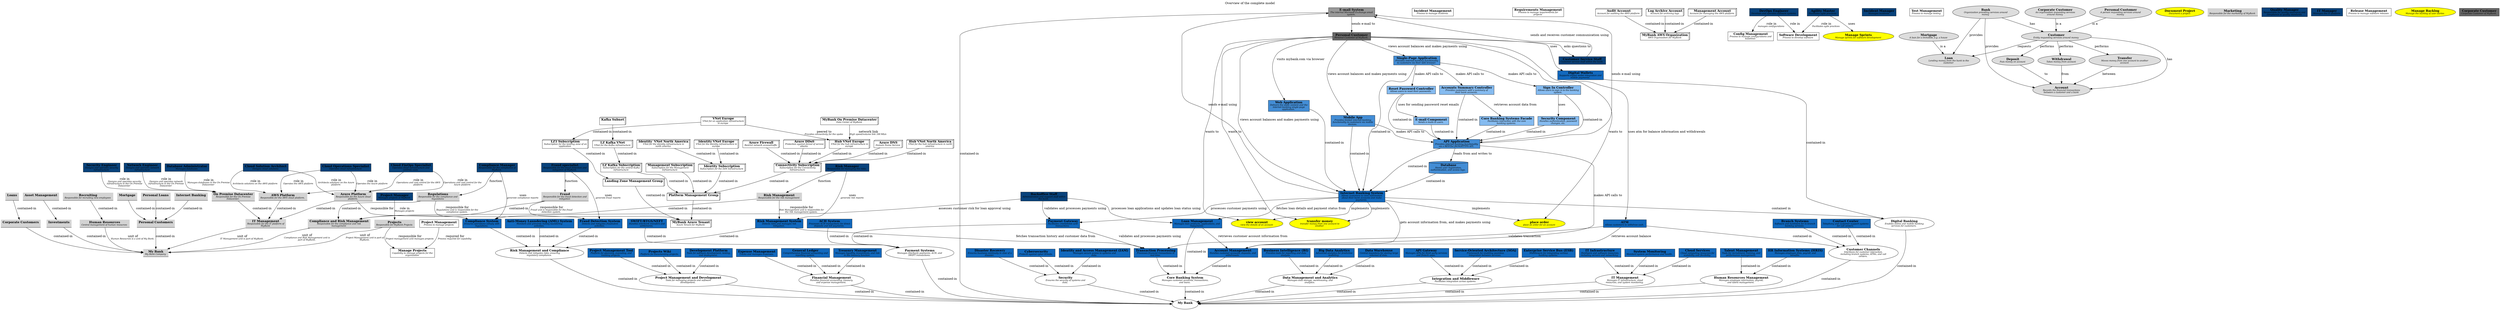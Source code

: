 digraph "Overview of the complete model" {
  labelloc= "t"
  label="Overview of the complete model"

  layout=dot
mybank_organization__personal_customers [shape=underline style=filled fillcolor=lightgrey label=<<B>Personal Customers</B><BR/><FONT POINT-SIZE="10"><I> </I></FONT>>]
mybank_project_management__gitlab [shape=box style=filled fillcolor="#1168bd" label=<<B>Development Platform</B><BR/><FONT POINT-SIZE="10"><I>Tools for software development, testing,<BR/>and deployment. </I></FONT>>]
mybank_it_management__aws_unit [shape=underline style=filled fillcolor=lightgrey label=<<B>AWS Platform</B><BR/><FONT POINT-SIZE="10"><I>Responsible for the AWS cloud platform. </I></FONT>>]
mybank__email_system [shape=box style=filled fillcolor="#999999" label=<<B>E-mail System</B><BR/><FONT POINT-SIZE="10"><I>The internal Microsoft Exchange email<BR/>system. </I></FONT>>]
mybank_compliance__risk_management_unit [shape=underline style=filled fillcolor=lightgrey label=<<B>Risk Management</B><BR/><FONT POINT-SIZE="10"><I>Responsible for the risk management </I></FONT>>]
mybank_digital_banking_internet_banking_system__sign_in_controller [shape=box style=filled fillcolor="#85bbf0" label=<<B>Sign In Controller</B><BR/><FONT POINT-SIZE="10"><I>Allows users to sign in to the banking<BR/>system. </I></FONT>>]
mybank_payment__context_boundary [  label=<<B>Payment Systems</B><BR/><FONT POINT-SIZE="10"><I>Manages interbank payments, ACH, and<BR/>SWIFT transactions. </I></FONT>>]
mybank_human_resources__talent_management_system [shape=box style=filled fillcolor="#1168bd" label=<<B>Talent Management</B><BR/><FONT POINT-SIZE="10"><I>Tools for recruitment, training, and<BR/>performance management. </I></FONT>>]
mybank_compliance__compliance_system [shape=box style=filled fillcolor="#1168bd" label=<<B>Compliance System</B><BR/><FONT POINT-SIZE="10"><I>Ensures operations comply with<BR/>regulations. </I></FONT>>]
mybank_organization_personal_customers__mortgage_org [shape=underline style=filled fillcolor=lightgrey label=<<B>Mortgage</B><BR/><FONT POINT-SIZE="10"><I> </I></FONT>>]
mybank_compliance__risk_management_system [shape=box style=filled fillcolor="#1168bd" label=<<B>Risk Management System</B><BR/><FONT POINT-SIZE="10"><I>Detects risks and manages risk<BR/>mitigation. </I></FONT>>]
mybank_project_management__context_boundary [  label=<<B>Project Management and Development</B><BR/><FONT POINT-SIZE="10"><I>Tools for managing projects and software<BR/>development. </I></FONT>>]
mybank_project_management__incident_management [shape=box  label=<<B>Incident Management</B><BR/><FONT POINT-SIZE="10"><I>Process to manage incidents </I></FONT>>]
mybank_financial_management__context_boundary [  label=<<B>Financial Management</B><BR/><FONT POINT-SIZE="10"><I>Handles financial accounting, treasury,<BR/>and expense management. </I></FONT>>]
mybank_core_banking__context_boundary [  label=<<B>Core Banking System</B><BR/><FONT POINT-SIZE="10"><I>Manages customer accounts, transactions,<BR/>and loans. </I></FONT>>]
mybank_project_management__requirements_management [shape=box  label=<<B>Requirements Management</B><BR/><FONT POINT-SIZE="10"><I>Process to manage requirements for<BR/>projects </I></FONT>>]
mybank_it_management_azure__management_subscription [shape=box3d  label=<<B>Management Subscription</B><BR/><FONT POINT-SIZE="10"><I>Subscription for the Management<BR/>Infrastructure </I></FONT>>]
mybank_digital_banking__digital_wallets_system [shape=box style=filled fillcolor="#1168bd" label=<<B>Digital Wallets</B><BR/><FONT POINT-SIZE="10"><I>Supports digital wallet integration and<BR/>mobile payments. </I></FONT>>]
mybank_security__context_boundary [  label=<<B>Security</B><BR/><FONT POINT-SIZE="10"><I>Ensures the security of systems and<BR/>data. </I></FONT>>]
mybank_organization_hr__recruiting [shape=underline style=filled fillcolor=lightgrey label=<<B>Recruiting</B><BR/><FONT POINT-SIZE="10"><I>Responsible for recruiting new employees </I></FONT>>]
mybank_customer_channels__customer_service_staff [shape=box style=filled fillcolor="#08427b" label=<<B>Customer Service Staff</B><BR/><FONT POINT-SIZE="10"><I>Customer service staff within the bank. </I></FONT>>]
mybank_it_management_aws__audit_account [shape=box3d  label=<<B>Audit Account</B><BR/><FONT POINT-SIZE="10"><I>Account for auditing the AWS platform </I></FONT>>]
mybank_project_management__project_manager [shape=box style=filled fillcolor="#08427b" label=<<B>Project Manager</B><BR/><FONT POINT-SIZE="10"><I>Manages projects at MyBank </I></FONT>>]
mybank_project_management__software_development [shape=box  label=<<B>Software Development</B><BR/><FONT POINT-SIZE="10"><I>Process to develop software </I></FONT>>]
mybank_project_management__devops_engineer [shape=box style=filled fillcolor="#08427b" label=<<B>DevOps Engineer</B><BR/><FONT POINT-SIZE="10"><I>Develops and operates software systems </I></FONT>>]
mybank_it_management_azure__plz_kafka_vnet [shape=box3d  label=<<B>LZ Kafka VNet</B><BR/><FONT POINT-SIZE="10"><I>VNet for the Kafka infrastructure </I></FONT>>]
mybank_project_management__project_management [shape=box  label=<<B>Project Management</B><BR/><FONT POINT-SIZE="10"><I>Process to manage projects </I></FONT>>]
mybank_it_management_azure__identity_vnet_north_america [shape=box3d  label=<<B>Identity  VNet North America</B><BR/><FONT POINT-SIZE="10"><I>VNet for the identity infrastructure in<BR/>north america </I></FONT>>]
mybank_it_management__cloud_finops_specialist [shape=box style=filled fillcolor="#08427b" label=<<B>Cloud FinOps Specialist</B><BR/><FONT POINT-SIZE="10"><I>Operates cloud infrastructure and<BR/>controls costs </I></FONT>>]
mybank_infrastructure_management__cloud_services_system [shape=box style=filled fillcolor="#1168bd" label=<<B>Cloud Services</B><BR/><FONT POINT-SIZE="10"><I>Cloud computing resources for<BR/>scalability and flexibility. </I></FONT>>]
mybank_digital_banking__context_boundary [  label=<<B>Digital Banking</B><BR/><FONT POINT-SIZE="10"><I>Enables online and mobile banking<BR/>services for customers. </I></FONT>>]
mybank_digital_banking_internet_banking_system__database [shape=cylinder style=filled fillcolor="#438dd5" label=<<B>Database</B><BR/><FONT POINT-SIZE="10"><I>Stores user registration,<BR/>authentication, and access logs. </I></FONT>>]
mybank_it_management_aws__log_archive_account [shape=box3d  label=<<B>Log Archive Account</B><BR/><FONT POINT-SIZE="10"><I>Account for archiving logs </I></FONT>>]
mybank_it_management__onprem_unit [shape=underline style=filled fillcolor=lightgrey label=<<B>On Premise Datacenter</B><BR/><FONT POINT-SIZE="10"><I>Responsible for the On Premise<BR/>Datacenter. </I></FONT>>]
mybank_core_banking__loan_management_system [shape=box style=filled fillcolor="#1168bd" label=<<B>Loan Management</B><BR/><FONT POINT-SIZE="10"><I>Manages loan products, applications, and<BR/>repayments. </I></FONT>>]
mybank_project_management__incident_manager [shape=box style=filled fillcolor="#08427b" label=<<B>Incident Manager</B><BR/><FONT POINT-SIZE="10"><I>Manages incidents </I></FONT>>]
mybank_it_management_azure__dns [shape=box3d  label=<<B>Azure DNS</B><BR/><FONT POINT-SIZE="10"><I>Domain Name Service </I></FONT>>]
mybank_compliance__risk_manager [shape=box style=filled fillcolor="#08427b" label=<<B>Risk Manager</B><BR/><FONT POINT-SIZE="10"><I>Responsible for managing the risks. </I></FONT>>]
mybank_organization_personal_customers__personal_loans_org [shape=underline style=filled fillcolor=lightgrey label=<<B>Personal Loans</B><BR/><FONT POINT-SIZE="10"><I> </I></FONT>>]
mybank_data_management__context_boundary [  label=<<B>Data Management and Analytics</B><BR/><FONT POINT-SIZE="10"><I>Manages data storage, warehousing, and<BR/>analytics. </I></FONT>>]
mybank_financial_management__treasury_management_system [shape=box style=filled fillcolor="#1168bd" label=<<B>Treasury Management</B><BR/><FONT POINT-SIZE="10"><I>Manages liquidity, investments, and risk<BR/>in the treasury function. </I></FONT>>]
mybank_project_management__manage_projects [shape=box  label=<<B>Manage Projects</B><BR/><FONT POINT-SIZE="10"><I>Capability to manage projects for the<BR/>organization </I></FONT>>]
mybank_integration_middleware__esb [shape=box style=filled fillcolor="#1168bd" label=<<B>Enterprise Service Bus (ESB)</B><BR/><FONT POINT-SIZE="10"><I>Middleware for integrating various<BR/>banking systems. </I></FONT>>]
mybank_project_management__test_management [shape=box  label=<<B>Test Management</B><BR/><FONT POINT-SIZE="10"><I>Process to manage testing </I></FONT>>]
mybank_it_management_azure__identity_vnet_europe [shape=box3d  label=<<B>Identity VNet Europe</B><BR/><FONT POINT-SIZE="10"><I>VNet for the identity infrastructure in<BR/>europe </I></FONT>>]
mybank_core_banking__transaction_processing_system [shape=box style=filled fillcolor="#1168bd" label=<<B>Transaction Processing</B><BR/><FONT POINT-SIZE="10"><I>Processes financial transactions in<BR/>real-time. </I></FONT>>]
mybank_project_management__jira [shape=box style=filled fillcolor="#1168bd" label=<<B>Project Management Tool</B><BR/><FONT POINT-SIZE="10"><I>Platform for planning, executing, and<BR/>tracking projects. </I></FONT>>]
mybank_it_management_azure__hub_vnet_north_america [shape=box3d  label=<<B>Hub VNet North America</B><BR/><FONT POINT-SIZE="10"><I>VNet for the hub infrastructure in north<BR/>america </I></FONT>>]
mybank_concepts__mortgage [shape=ellipse style=filled fillcolor="#dddddd" label=<<B>Mortgage</B><BR/><FONT POINT-SIZE="10"><I>A loan for a immobile, e.g. a house </I></FONT>>]
mybank_organization_personal_customers__internet_banking [shape=underline style=filled fillcolor=lightgrey label=<<B>Internet Banking</B><BR/><FONT POINT-SIZE="10"><I> </I></FONT>>]
mybank_it_management_azure__alz1_vnet_europe [shape=box3d  label=<<B>VNet Europe</B><BR/><FONT POINT-SIZE="10"><I>VNet for an application infrastructure<BR/>in europe </I></FONT>>]
mybank_project_management__document_project [shape=ellipse style=filled fillcolor=yellow label=<<B>Document Project</B><BR/><FONT POINT-SIZE="10"><I>Document a project </I></FONT>>]
mybank_marketing__marketing_unit [shape=underline style=filled fillcolor=lightgrey label=<<B>Marketing</B><BR/><FONT POINT-SIZE="10"><I>Responsible for the marketing of MyBank </I></FONT>>]
mybank_it_management__cloud_operations_specialist [shape=box style=filled fillcolor="#08427b" label=<<B>Cloud Operations Specialist</B><BR/><FONT POINT-SIZE="10"><I>Operates cloud infrastructure </I></FONT>>]
mybank_customer_channels__contact_center_system [shape=box style=filled fillcolor="#1168bd" label=<<B>Contact Center</B><BR/><FONT POINT-SIZE="10"><I>Telephony and customer support systems<BR/>for call centers. </I></FONT>>]
mybank_compliance__fraud_specialist [shape=box style=filled fillcolor="#08427b" label=<<B>Fraud specialist</B><BR/><FONT POINT-SIZE="10"><I>Responsible for the fraud detection and<BR/>mitigation of MyBank. </I></FONT>>]
mybank_digital_banking_internet_banking_system__view_account [shape=ellipse style=filled fillcolor=yellow label=<<B>view account</B><BR/><FONT POINT-SIZE="10"><I>view the details of an account </I></FONT>>]
mybank_infrastructure_management__it_infrastructure_system [shape=box style=filled fillcolor="#1168bd" label=<<B>IT Infrastructure</B><BR/><FONT POINT-SIZE="10"><I>Hardware and software resources,<BR/>including servers and networking. </I></FONT>>]
mybank_project_management__confluence [shape=box style=filled fillcolor="#1168bd" label=<<B>Projects Wiki</B><BR/><FONT POINT-SIZE="10"><I>Platform for documenting projects. </I></FONT>>]
mybank_it_management__it_management_unit [shape=underline style=filled fillcolor=lightgrey label=<<B>IT Management</B><BR/><FONT POINT-SIZE="10"><I>Responsible for the IT platform of<BR/>MyBank </I></FONT>>]
mybank_it_management__azure_unit [shape=underline style=filled fillcolor=lightgrey label=<<B>Azure Platform</B><BR/><FONT POINT-SIZE="10"><I>Responsible for the Azure cloud<BR/>platform. </I></FONT>>]
mybank_security__disaster_recovery_system [shape=box style=filled fillcolor="#1168bd" label=<<B>Disaster Recovery</B><BR/><FONT POINT-SIZE="10"><I>Ensures business continuity in case of a<BR/>disaster. </I></FONT>>]
mybank_compliance__compliance_manager [shape=box style=filled fillcolor="#08427b" label=<<B>Compliance Manager</B><BR/><FONT POINT-SIZE="10"><I>Responsible for the compliance of<BR/>MyBank. </I></FONT>>]
mybank_concepts__transfer [shape=ellipse style=filled fillcolor="#dddddd" label=<<B>Transfer</B><BR/><FONT POINT-SIZE="10"><I>Moves money from one account to another<BR/>account </I></FONT>>]
mybank_concepts__personal_customer [shape=ellipse style=filled fillcolor="#dddddd" label=<<B>Personal Customer</B><BR/><FONT POINT-SIZE="10"><I>A person requesting services around<BR/>money </I></FONT>>]
mybank_it_management_azure__landing_zone_management_group [shape=box3d  label=<<B>Landing Zone Management Group</B><BR/><FONT POINT-SIZE="10"><I> </I></FONT>>]
mybank_project_management__quality_manager [shape=box style=filled fillcolor="#08427b" label=<<B>Quality Manager</B><BR/><FONT POINT-SIZE="10"><I>Responsible for quality assurance and<BR/>compliance to quality standards </I></FONT>>]
mybank_integration_middleware__api_gateway [shape=box style=filled fillcolor="#1168bd" label=<<B>API Gateway</B><BR/><FONT POINT-SIZE="10"><I>Manages APIs for third-party services<BR/>and fintech apps. </I></FONT>>]
mybank_concepts__account [shape=ellipse style=filled fillcolor="#dddddd" label=<<B>Account</B><BR/><FONT POINT-SIZE="10"><I>Records the financial transactions<BR/>between a customer and a bank </I></FONT>>]
mybank_concepts__bank [shape=ellipse style=filled fillcolor="#dddddd" label=<<B>Bank</B><BR/><FONT POINT-SIZE="10"><I>Organization providing services around<BR/>money </I></FONT>>]
mybank_digital_banking_internet_banking_system__internet_banking_system [shape=box style=filled fillcolor="#1168bd" label=<<B>Internet Banking System</B><BR/><FONT POINT-SIZE="10"><I>Allows customers to view information<BR/>about their bank accounts and make<BR/>payments. </I></FONT>>]
mybank_organization__corporate_customers [shape=underline style=filled fillcolor=lightgrey label=<<B>Corporate Customers</B><BR/><FONT POINT-SIZE="10"><I> </I></FONT>>]
mybank_human_resources__hris [shape=box style=filled fillcolor="#1168bd" label=<<B>HR Information Systems (HRIS)</B><BR/><FONT POINT-SIZE="10"><I>Manages employee data, payroll, and<BR/>benefits. </I></FONT>>]
mybank_it_management__it_manager [shape=box style=filled fillcolor="#08427b" label=<<B>IT Manager</B><BR/><FONT POINT-SIZE="10"><I>Manages the IT platform </I></FONT>>]
mybank_it_management_azure__connectivity_subscription [shape=box3d  label=<<B>Connectivity Subscription</B><BR/><FONT POINT-SIZE="10"><I>Subscription for the Connectivity<BR/>Infrastructure </I></FONT>>]
mybank_it_management__cloud_solution_architect [shape=box style=filled fillcolor="#08427b" label=<<B>Cloud Solution Architect</B><BR/><FONT POINT-SIZE="10"><I>Designs cloud solutions </I></FONT>>]
mybank_it_management_azure__firewall [shape=box3d  label=<<B>Azure Firewall</B><BR/><FONT POINT-SIZE="10"><I>Restrict network access/traffic </I></FONT>>]
mybank_investments__investments_org [shape=underline style=filled fillcolor=lightgrey label=<<B>Investments</B><BR/><FONT POINT-SIZE="10"><I> </I></FONT>>]
mybank_it_management_azure__hub_vnet_europe [shape=box3d  label=<<B>Hub VNet Europe</B><BR/><FONT POINT-SIZE="10"><I>VNet for the hub infrastructure in<BR/>europe </I></FONT>>]
mybank_digital_banking_internet_banking_system__accounts_summary_controller [shape=box style=filled fillcolor="#85bbf0" label=<<B>Accounts Summary Controller</B><BR/><FONT POINT-SIZE="10"><I>Provides customers with a summary of<BR/>their bank accounts. </I></FONT>>]
mybank_financial_management__expense_management_system [shape=box style=filled fillcolor="#1168bd" label=<<B>Expense Management</B><BR/><FONT POINT-SIZE="10"><I>Tracks and manages expenses. </I></FONT>>]
mybank_it_management_aws__platform_management_account [shape=box3d  label=<<B>Management Account</B><BR/><FONT POINT-SIZE="10"><I>Account for managing the AWS platform </I></FONT>>]
mybank__personal_customer [shape=box style=filled fillcolor="#686868" label=<<B>Personal Customer</B><BR/><FONT POINT-SIZE="10"><I>Personal Customer of MyBank. </I></FONT>>]
mybank_digital_banking_internet_banking_system__security_component [shape=box style=filled fillcolor="#85bbf0" label=<<B>Security Component</B><BR/><FONT POINT-SIZE="10"><I>Handles authentication, password<BR/>changes, etc. </I></FONT>>]
mybank_core_banking__account_management_system [shape=box style=filled fillcolor="#1168bd" label=<<B>Account Management</B><BR/><FONT POINT-SIZE="10"><I>Handles customer accounts, deposits, and<BR/>withdrawals. </I></FONT>>]
mybank_it_management__database_administrator [shape=box style=filled fillcolor="#08427b" label=<<B>Database Administrator</B><BR/><FONT POINT-SIZE="10"><I>Manages databases </I></FONT>>]
mybank_project_management__release_management [shape=box  label=<<B>Release Management</B><BR/><FONT POINT-SIZE="10"><I>Process to manage software releases </I></FONT>>]
mybank_digital_banking_internet_banking_system__reset_password_controller [shape=box style=filled fillcolor="#85bbf0" label=<<B>Reset Password Controller</B><BR/><FONT POINT-SIZE="10"><I>Allows users to reset their passwords. </I></FONT>>]
mybank__integration_middleware_context [  label=<<B>Integration and Middleware</B><BR/><FONT POINT-SIZE="10"><I>Facilitates integration across systems. </I></FONT>>]
mybank_digital_banking_internet_banking_system__transfer_money [shape=ellipse style=filled fillcolor=yellow label=<<B>transfer money</B><BR/><FONT POINT-SIZE="10"><I>transfer money from one account to<BR/>another </I></FONT>>]
mybank_financial_management__general_ledger_system [shape=box style=filled fillcolor="#1168bd" label=<<B>General Ledger</B><BR/><FONT POINT-SIZE="10"><I>Comprehensive financial accounting and<BR/>reporting system. </I></FONT>>]
mybank_it_management_azure__platform_management_group [shape=box3d  label=<<B>Platform Management Group</B><BR/><FONT POINT-SIZE="10"><I> </I></FONT>>]
mybank_compliance__fraud_unit [shape=underline style=filled fillcolor=lightgrey label=<<B>Fraud</B><BR/><FONT POINT-SIZE="10"><I>Responsible for the fraud detection and<BR/>mitigation </I></FONT>>]
mybank_it_management_azure__mybank_azure_tenant [shape=box3d  label=<<B>MyBank Azure Tenant</B><BR/><FONT POINT-SIZE="10"><I>Azure Tenant for MyBank </I></FONT>>]
mybank_digital_banking_internet_banking_system__email_component [shape=box style=filled fillcolor="#85bbf0" label=<<B>E-mail Component</B><BR/><FONT POINT-SIZE="10"><I>Sends e-mails to users. </I></FONT>>]
mybank_organization_corporate_customers__loans_org [shape=underline style=filled fillcolor=lightgrey label=<<B>Loans</B><BR/><FONT POINT-SIZE="10"><I> </I></FONT>>]
mybank_compliance__aml_system [shape=box style=filled fillcolor="#1168bd" label=<<B>Anti-Money Laundering (AML) System</B><BR/><FONT POINT-SIZE="10"><I>Monitors and prevents money laundering<BR/>activities. </I></FONT>>]
mybank_concepts__customer [shape=ellipse style=filled fillcolor="#dddddd" label=<<B>Customer</B><BR/><FONT POINT-SIZE="10"><I>Entity requesting services around money </I></FONT>>]
mybank_compliance__context_boundary [  label=<<B>Risk Management and Compliance</B><BR/><FONT POINT-SIZE="10"><I>Detects and mitigates risks, ensuring<BR/>regulatory compliance. </I></FONT>>]
mybank_it_management_azure__alz1_subscription [shape=box3d  label=<<B>LZ1 Subscription</B><BR/><FONT POINT-SIZE="10"><I>Subscription for the landing zone of an<BR/>application </I></FONT>>]
mybank_customer_channels__branch_systems [shape=box style=filled fillcolor="#1168bd" label=<<B>Branch Systems</B><BR/><FONT POINT-SIZE="10"><I>Software and hardware for in-branch<BR/>banking services. </I></FONT>>]
mybank_concepts__deposit [shape=ellipse style=filled fillcolor="#dddddd" label=<<B>Deposit</B><BR/><FONT POINT-SIZE="10"><I>Puts money on account </I></FONT>>]
mybank_it_management__security_engineer [shape=box style=filled fillcolor="#08427b" label=<<B>Security Engineer</B><BR/><FONT POINT-SIZE="10"><I>Designs and operates security<BR/>infrastructure </I></FONT>>]
mybank_digital_banking_internet_banking_system__web_app [shape=box style=filled fillcolor="#438dd5" label=<<B>Web Application</B><BR/><FONT POINT-SIZE="10"><I>Delivers the static content and the<BR/>internet banking single-page<BR/>application. </I></FONT>>]
mybank_infrastructure_management__system_monitoring_system [shape=box style=filled fillcolor="#1168bd" label=<<B>System Monitoring</B><BR/><FONT POINT-SIZE="10"><I>Monitors system performance and health. </I></FONT>>]
mybank_concepts__corporate_customer [shape=ellipse style=filled fillcolor="#dddddd" label=<<B>Corporate Customer</B><BR/><FONT POINT-SIZE="10"><I>An organization requesting services<BR/>around money </I></FONT>>]
mybank_project_management__manage_backlog [shape=ellipse style=filled fillcolor=yellow label=<<B>Manage Backlog</B><BR/><FONT POINT-SIZE="10"><I>Manage the backlog of user stories </I></FONT>>]
mybank_data_management__data_warehouse_system [shape=box style=filled fillcolor="#1168bd" label=<<B>Data Warehouse</B><BR/><FONT POINT-SIZE="10"><I>Central repository for storing large<BR/>volumes of data. </I></FONT>>]
mybank_concepts__withdrawal [shape=ellipse style=filled fillcolor="#dddddd" label=<<B>Withdrawal</B><BR/><FONT POINT-SIZE="10"><I>Takes money from account </I></FONT>>]
mybank_project_management__agility_master [shape=box style=filled fillcolor="#08427b" label=<<B>Agility Master</B><BR/><FONT POINT-SIZE="10"><I>Facilitates agile practices </I></FONT>>]
mybank_it_management_azure__ddos_protection [shape=box3d  label=<<B>Azure DDoS</B><BR/><FONT POINT-SIZE="10"><I>Protection against denial of service<BR/>attacks </I></FONT>>]
mybank_data_management__business_intelligence_system [shape=box style=filled fillcolor="#1168bd" label=<<B>Business Intelligence (BI)</B><BR/><FONT POINT-SIZE="10"><I>Provides tools for reporting and data<BR/>analysis. </I></FONT>>]
mybank_payment__payment_gateway_system [shape=box style=filled fillcolor="#1168bd" label=<<B>Payment Gateway</B><BR/><FONT POINT-SIZE="10"><I>Facilitates credit/debit card<BR/>transactions. </I></FONT>>]
mybank_integration_middleware__soa [shape=box style=filled fillcolor="#1168bd" label=<<B>Service-Oriented Architecture (SOA)</B><BR/><FONT POINT-SIZE="10"><I>Framework for enabling seamless<BR/>integration between services. </I></FONT>>]
mybank_it_management__context_boundary [  label=<<B>IT Management</B><BR/><FONT POINT-SIZE="10"><I>Manages IT infrastructure, cloud<BR/>resources, and system monitoring. </I></FONT>>]
mybank_digital_banking_internet_banking_system__mobile_app [shape=box style=filled fillcolor="#438dd5" label=<<B>Mobile App</B><BR/><FONT POINT-SIZE="10"><I>Provides limited internet banking<BR/>functionality to customers via mobile<BR/>devices. </I></FONT>>]
mybank_payment__swift_rtgs_neft_system [shape=box style=filled fillcolor="#1168bd" label=<<B>SWIFT/RTGS/NEFT</B><BR/><FONT POINT-SIZE="10"><I>Handles interbank transfers and<BR/>settlements. </I></FONT>>]
mybank_human_resources__context_boundary [  label=<<B>Human Resources Management</B><BR/><FONT POINT-SIZE="10"><I>Manages employee information, payroll,<BR/>and talent management. </I></FONT>>]
mybank_organization__human_resources_unit [shape=underline style=filled fillcolor=lightgrey label=<<B>Human Resources</B><BR/><FONT POINT-SIZE="10"><I>Central management of human resources </I></FONT>>]
mybank_customer_channels__context_boundary [  label=<<B>Customer Channels</B><BR/><FONT POINT-SIZE="10"><I>Interfaces for customer interaction,<BR/>including branch systems, ATMs, and call<BR/>centers. </I></FONT>>]
mybank_security__cybersecurity_system [shape=box style=filled fillcolor="#1168bd" label=<<B>Cybersecurity</B><BR/><FONT POINT-SIZE="10"><I>Protects against cyber threats. </I></FONT>>]
mybank_customer_channels__atm [shape=box style=filled fillcolor="#1168bd" label=<<B>ATM</B><BR/><FONT POINT-SIZE="10"><I>Allows customers to withdraw cash. </I></FONT>>]
mybank_it_management_onprem__data_center_europe [shape=box3d  label=<<B>MyBank On Premise Datacenter</B><BR/><FONT POINT-SIZE="10"><I>Data Center of MyBank </I></FONT>>]
mybank_it_management_azure__plz_kafka_subscription [shape=box3d  label=<<B>LZ Kafka Subscription</B><BR/><FONT POINT-SIZE="10"><I>Subscription for the central Kafka<BR/>infrastructure </I></FONT>>]
mybank_it_management_azure__identity_subscription [shape=box3d  label=<<B>Identity Subscription</B><BR/><FONT POINT-SIZE="10"><I>Subscription for the IAM Infrastructure </I></FONT>>]
mybank__corporate_customer [shape=box style=filled fillcolor="#686868" label=<<B>Corporate Customer</B><BR/><FONT POINT-SIZE="10"><I>Corporate Customer of MyBank. </I></FONT>>]
mybank_it_management_aws__mybank_aws_organization [shape=box3d  label=<<B>MyBank AWS Organization</B><BR/><FONT POINT-SIZE="10"><I>AWS Organization for MyBank </I></FONT>>]
mybank_digital_banking_internet_banking_system__single_page_app [shape=box style=filled fillcolor="#438dd5" label=<<B>Single-Page Application</B><BR/><FONT POINT-SIZE="10"><I>Provides internet banking functionality<BR/>to customers via their web browser. </I></FONT>>]
mybank_compliance__fraud_detection_system [shape=box style=filled fillcolor="#1168bd" label=<<B>Fraud Detection System</B><BR/><FONT POINT-SIZE="10"><I>Detects and mitigates fraudulent<BR/>activities. </I></FONT>>]
mybank__my_bank_organization [shape=underline style=filled fillcolor=lightgrey label=<<B>My Bank</B><BR/><FONT POINT-SIZE="10"><I>My Bank Company </I></FONT>>]
mybank_concepts__loan [shape=ellipse style=filled fillcolor="#dddddd" label=<<B>Loan</B><BR/><FONT POINT-SIZE="10"><I>Lending money from the bank to the<BR/>customer </I></FONT>>]
mybank_core_banking__backoffice_staff [shape=box style=filled fillcolor="#08427b" label=<<B>Backoffice Staff</B><BR/><FONT POINT-SIZE="10"><I>Administration and support staff within<BR/>the bank. </I></FONT>>]
mybank_project_management__manage_sprints [shape=ellipse style=filled fillcolor=yellow label=<<B>Manage Sprints</B><BR/><FONT POINT-SIZE="10"><I>Manage sprints for software development </I></FONT>>]
mybank_it_management__network_engineer [shape=box style=filled fillcolor="#08427b" label=<<B>Network Engineer</B><BR/><FONT POINT-SIZE="10"><I>Designs and operates network<BR/>infrastructure </I></FONT>>]
mybank_it_management_azure__plz_kafka_subnet [shape=box3d  label=<<B>Kafka Subnet</B><BR/><FONT POINT-SIZE="10"><I> </I></FONT>>]
mybank_investments__asset_management_org [shape=underline style=filled fillcolor=lightgrey label=<<B>Asset Management</B><BR/><FONT POINT-SIZE="10"><I> </I></FONT>>]
mybank_compliance__compliance_unit [shape=underline style=filled fillcolor=lightgrey label=<<B>Compliance and Risk Management</B><BR/><FONT POINT-SIZE="10"><I>Responsible for the compliance and risk<BR/>management </I></FONT>>]
mybank_project_management__project_management_unit [shape=underline style=filled fillcolor=lightgrey label=<<B>Projects</B><BR/><FONT POINT-SIZE="10"><I>Responsible for MyBank Projects </I></FONT>>]
mybank_compliance__regulations_unit [shape=underline style=filled fillcolor=lightgrey label=<<B>Regulations</B><BR/><FONT POINT-SIZE="10"><I>Responsible for the compliance and<BR/>regulations </I></FONT>>]
mybank_security__identity_access_management_system [shape=box style=filled fillcolor="#1168bd" label=<<B>Identity and Access Management (IAM)</B><BR/><FONT POINT-SIZE="10"><I>Manages secure access to systems and<BR/>data. </I></FONT>>]
mybank_digital_banking_internet_banking_system__api_application [shape=box style=filled fillcolor="#438dd5" label=<<B>API Application</B><BR/><FONT POINT-SIZE="10"><I>Provides internet banking functionality<BR/>via a RESTful JSON/HTTPS API. </I></FONT>>]
mybank_digital_banking_internet_banking_system__core_banking_systems_facade [shape=box style=filled fillcolor="#85bbf0" label=<<B>Core Banking Systems Facade</B><BR/><FONT POINT-SIZE="10"><I>Facilitates interaction with the core<BR/>banking systems. </I></FONT>>]
mybank_digital_banking_internet_banking_system__place_order [shape=ellipse style=filled fillcolor=yellow label=<<B>place order</B><BR/><FONT POINT-SIZE="10"><I>place an order for an account </I></FONT>>]
mybank_payment__ach_system [shape=box style=filled fillcolor="#1168bd" label=<<B>ACH System</B><BR/><FONT POINT-SIZE="10"><I>Processes ACH transactions for direct<BR/>deposits and bill payments. </I></FONT>>]
mybank_data_management__big_data_analytics_system [shape=box style=filled fillcolor="#1168bd" label=<<B>Big Data Analytics</B><BR/><FONT POINT-SIZE="10"><I>Advanced analytics for predictive<BR/>modeling. </I></FONT>>]
mybank_project_management__config_management [shape=box  label=<<B>Config Management</B><BR/><FONT POINT-SIZE="10"><I>Process to manage configurations and<BR/>baselines </I></FONT>>]
mybank__mybank_plc [  label=<<B>My Bank</B><BR/><FONT POINT-SIZE="10"><I> </I></FONT>>]
 
mybank_data_management__context_boundary -> mybank__mybank_plc [label=<contained-in<BR/><FONT POINT-SIZE="10"><I> </I></FONT>>]
mybank_compliance__compliance_manager -> mybank_compliance__compliance_system [label=<uses<BR/><FONT POINT-SIZE="10"><I>generate compliance reports </I></FONT>>]
mybank_data_management__big_data_analytics_system -> mybank_data_management__context_boundary [label=<contained-in<BR/><FONT POINT-SIZE="10"><I> </I></FONT>>]
mybank_digital_banking_internet_banking_system__internet_banking_system -> mybank_digital_banking_internet_banking_system__transfer_money [label=<implements<BR/><FONT POINT-SIZE="10"><I> </I></FONT>>]
mybank_digital_banking_internet_banking_system__single_page_app -> mybank_digital_banking_internet_banking_system__accounts_summary_controller [label=<makes API calls to<BR/><FONT POINT-SIZE="10"><I> </I></FONT>>]
mybank_it_management_azure__plz_kafka_subscription -> mybank_it_management_azure__platform_management_group [label=<contained-in<BR/><FONT POINT-SIZE="10"><I> </I></FONT>>]
mybank_organization_hr__recruiting -> mybank_organization__human_resources_unit [label=<contained-in<BR/><FONT POINT-SIZE="10"><I> </I></FONT>>]
mybank_it_management__network_engineer -> mybank_it_management__onprem_unit [label=<role in<BR/><FONT POINT-SIZE="10"><I>Designs and operates network<BR/>infrastructure in the On Premise<BR/>Datacenter </I></FONT>>]
mybank_it_management_azure__alz1_vnet_europe -> mybank_it_management_azure__alz1_subscription [label=<contained-in<BR/><FONT POINT-SIZE="10"><I> </I></FONT>>]
mybank__personal_customer -> mybank_digital_banking__digital_wallets_system [label=<uses<BR/><FONT POINT-SIZE="10"><I> </I></FONT>>]
mybank_digital_banking_internet_banking_system__single_page_app -> mybank_digital_banking_internet_banking_system__reset_password_controller [label=<makes API calls to<BR/><FONT POINT-SIZE="10"><I> </I></FONT>>]
mybank_it_management_aws__log_archive_account -> mybank_it_management_aws__mybank_aws_organization [label=<contained-in<BR/><FONT POINT-SIZE="10"><I> </I></FONT>>]
mybank_digital_banking_internet_banking_system__single_page_app -> mybank_digital_banking_internet_banking_system__sign_in_controller [label=<makes API calls to<BR/><FONT POINT-SIZE="10"><I> </I></FONT>>]
mybank_organization_corporate_customers__loans_org -> mybank_organization__corporate_customers [label=<contained-in<BR/><FONT POINT-SIZE="10"><I> </I></FONT>>]
mybank_investments__investments_org -> mybank__my_bank_organization [label=<contained-in<BR/><FONT POINT-SIZE="10"><I> </I></FONT>>]
mybank_digital_banking_internet_banking_system__api_application -> mybank_digital_banking_internet_banking_system__database [label=<reads from and writes to<BR/><FONT POINT-SIZE="10"><I> </I></FONT>>]
mybank_customer_channels__contact_center_system -> mybank_customer_channels__context_boundary [label=<contained-in<BR/><FONT POINT-SIZE="10"><I> </I></FONT>>]
mybank_digital_banking_internet_banking_system__security_component -> mybank_digital_banking_internet_banking_system__api_application [label=<contained-in<BR/><FONT POINT-SIZE="10"><I> </I></FONT>>]
mybank_payment__payment_gateway_system -> mybank_core_banking__transaction_processing_system [label=<validates and processes payments using<BR/><FONT POINT-SIZE="10"><I> </I></FONT>>]
mybank__personal_customer -> mybank_digital_banking_internet_banking_system__web_app [label=<visits mybank.com via browser<BR/><FONT POINT-SIZE="10"><I> </I></FONT>>]
mybank_it_management__cloud_operations_specialist -> mybank_it_management__aws_unit [label=<role in<BR/><FONT POINT-SIZE="10"><I>Operates the AWS platform </I></FONT>>]
mybank_it_management__aws_unit -> mybank_it_management__it_management_unit [label=<contained-in<BR/><FONT POINT-SIZE="10"><I> </I></FONT>>]
mybank_concepts__customer -> mybank_concepts__transfer [label=<performs<BR/><FONT POINT-SIZE="10"><I> </I></FONT>>]
mybank_it_management_aws__platform_management_account -> mybank_it_management_aws__mybank_aws_organization [label=<contained-in<BR/><FONT POINT-SIZE="10"><I> </I></FONT>>]
mybank_organization__corporate_customers -> mybank__my_bank_organization [label=<contained-in<BR/><FONT POINT-SIZE="10"><I> </I></FONT>>]
mybank_compliance__risk_management_system -> mybank_compliance__context_boundary [label=<contained-in<BR/><FONT POINT-SIZE="10"><I> </I></FONT>>]
mybank_compliance__regulations_unit -> mybank_compliance__compliance_system [label=<responsible for<BR/><FONT POINT-SIZE="10"><I>Regulations unit is responsible for the<BR/>compliance system. </I></FONT>>]
mybank_organization__human_resources_unit -> mybank__my_bank_organization [label=<unit of<BR/><FONT POINT-SIZE="10"><I>Human Resources is a unit of My Bank. </I></FONT>>]
mybank_it_management__azure_unit -> mybank_it_management__it_management_unit [label=<contained-in<BR/><FONT POINT-SIZE="10"><I> </I></FONT>>]
mybank_compliance__compliance_manager -> mybank_compliance__regulations_unit [label=<function<BR/><FONT POINT-SIZE="10"><I> </I></FONT>>]
mybank_it_management_azure__connectivity_subscription -> mybank_it_management_azure__platform_management_group [label=<contained-in<BR/><FONT POINT-SIZE="10"><I> </I></FONT>>]
mybank_it_management_onprem__data_center_europe -> mybank_it_management_azure__hub_vnet_europe [label=<network link<BR/><FONT POINT-SIZE="10"><I>High speed/volume link 100 Mb/s </I></FONT>>]
mybank_digital_banking__context_boundary -> mybank__mybank_plc [label=<contained-in<BR/><FONT POINT-SIZE="10"><I> </I></FONT>>]
mybank_digital_banking_internet_banking_system__api_application -> mybank_digital_banking_internet_banking_system__internet_banking_system [label=<contained-in<BR/><FONT POINT-SIZE="10"><I> </I></FONT>>]
mybank_project_management__confluence -> mybank_project_management__context_boundary [label=<contained-in<BR/><FONT POINT-SIZE="10"><I> </I></FONT>>]
mybank_it_management__cloud_solution_architect -> mybank_it_management__azure_unit [label=<role in<BR/><FONT POINT-SIZE="10"><I>Architects solutions on the Azure<BR/>platform </I></FONT>>]
mybank_project_management__project_management_unit -> mybank_project_management__manage_projects [label=<responsible for<BR/><FONT POINT-SIZE="10"><I>Project management unit manages projects </I></FONT>>]
mybank_digital_banking_internet_banking_system__internet_banking_system -> mybank_digital_banking_internet_banking_system__view_account [label=<implements<BR/><FONT POINT-SIZE="10"><I> </I></FONT>>]
mybank_payment__ach_system -> mybank_payment__context_boundary [label=<contained-in<BR/><FONT POINT-SIZE="10"><I> </I></FONT>>]
mybank_digital_banking_internet_banking_system__internet_banking_system -> mybank__email_system [label=<sends e-mail using<BR/><FONT POINT-SIZE="10"><I> </I></FONT>>]
mybank_financial_management__context_boundary -> mybank__mybank_plc [label=<contained-in<BR/><FONT POINT-SIZE="10"><I> </I></FONT>>]
mybank_project_management__context_boundary -> mybank__mybank_plc [label=<contained-in<BR/><FONT POINT-SIZE="10"><I> </I></FONT>>]
mybank_financial_management__treasury_management_system -> mybank_financial_management__context_boundary [label=<contained-in<BR/><FONT POINT-SIZE="10"><I> </I></FONT>>]
mybank_financial_management__expense_management_system -> mybank_financial_management__context_boundary [label=<contained-in<BR/><FONT POINT-SIZE="10"><I> </I></FONT>>]
mybank_security__identity_access_management_system -> mybank_security__context_boundary [label=<contained-in<BR/><FONT POINT-SIZE="10"><I> </I></FONT>>]
mybank_infrastructure_management__it_infrastructure_system -> mybank_it_management__context_boundary [label=<contained-in<BR/><FONT POINT-SIZE="10"><I> </I></FONT>>]
mybank_concepts__transfer -> mybank_concepts__account [label=<between<BR/><FONT POINT-SIZE="10"><I> </I></FONT>>]
mybank_concepts__customer -> mybank_concepts__account [label=<has<BR/><FONT POINT-SIZE="10"><I> </I></FONT>>]
mybank_it_management_azure__dns -> mybank_it_management_azure__connectivity_subscription [label=<contained-in<BR/><FONT POINT-SIZE="10"><I> </I></FONT>>]
mybank_it_management__cloud_solution_architect -> mybank_it_management__aws_unit [label=<role in<BR/><FONT POINT-SIZE="10"><I>Architects solutions on the AWS platform </I></FONT>>]
mybank_integration_middleware__soa -> mybank__integration_middleware_context [label=<contained-in<BR/><FONT POINT-SIZE="10"><I> </I></FONT>>]
mybank_organization_personal_customers__mortgage_org -> mybank_organization__personal_customers [label=<contained-in<BR/><FONT POINT-SIZE="10"><I> </I></FONT>>]
mybank_payment__swift_rtgs_neft_system -> mybank_payment__context_boundary [label=<contained-in<BR/><FONT POINT-SIZE="10"><I> </I></FONT>>]
mybank_project_management__project_manager -> mybank_project_management__project_management_unit [label=<role in<BR/><FONT POINT-SIZE="10"><I>Manages projects </I></FONT>>]
mybank_customer_channels__atm -> mybank_core_banking__account_management_system [label=<retrieves account balance<BR/><FONT POINT-SIZE="10"><I> </I></FONT>>]
mybank_it_management__database_administrator -> mybank_it_management__onprem_unit [label=<role in<BR/><FONT POINT-SIZE="10"><I>Manages databases in the On Premise<BR/>Datacenter </I></FONT>>]
mybank_project_management__devops_engineer -> mybank_project_management__config_management [label=<role in<BR/><FONT POINT-SIZE="10"><I>manages configurations </I></FONT>>]
mybank_concepts__customer -> mybank_concepts__deposit [label=<performs<BR/><FONT POINT-SIZE="10"><I> </I></FONT>>]
mybank_customer_channels__atm -> mybank_customer_channels__context_boundary [label=<contained-in<BR/><FONT POINT-SIZE="10"><I> </I></FONT>>]
mybank_compliance__regulations_unit -> mybank_compliance__compliance_unit [label=<contained-in<BR/><FONT POINT-SIZE="10"><I> </I></FONT>>]
mybank_digital_banking_internet_banking_system__accounts_summary_controller -> mybank_digital_banking_internet_banking_system__core_banking_systems_facade [label=<retrieves account data from<BR/><FONT POINT-SIZE="10"><I> </I></FONT>>]
mybank_customer_channels__context_boundary -> mybank__mybank_plc [label=<contained-in<BR/><FONT POINT-SIZE="10"><I> </I></FONT>>]
mybank__integration_middleware_context -> mybank__mybank_plc [label=<contained-in<BR/><FONT POINT-SIZE="10"><I> </I></FONT>>]
mybank_compliance__fraud_specialist -> mybank_compliance__fraud_unit [label=<function<BR/><FONT POINT-SIZE="10"><I> </I></FONT>>]
mybank_integration_middleware__api_gateway -> mybank__integration_middleware_context [label=<contained-in<BR/><FONT POINT-SIZE="10"><I> </I></FONT>>]
mybank_core_banking__transaction_processing_system -> mybank_core_banking__context_boundary [label=<contained-in<BR/><FONT POINT-SIZE="10"><I> </I></FONT>>]
mybank_core_banking__backoffice_staff -> mybank_compliance__compliance_system [label=<assesses customer risk for loan approval using<BR/><FONT POINT-SIZE="10"><I> </I></FONT>>]
mybank_digital_banking__digital_wallets_system -> mybank_digital_banking__context_boundary [label=<contained-in<BR/><FONT POINT-SIZE="10"><I> </I></FONT>>]
mybank_investments__asset_management_org -> mybank_investments__investments_org [label=<contained-in<BR/><FONT POINT-SIZE="10"><I> </I></FONT>>]
mybank__personal_customer -> mybank_digital_banking_internet_banking_system__single_page_app [label=<views account balances and makes payments using<BR/><FONT POINT-SIZE="10"><I> </I></FONT>>]
mybank_digital_banking_internet_banking_system__reset_password_controller -> mybank_digital_banking_internet_banking_system__email_component [label=<uses for sending password reset emails<BR/><FONT POINT-SIZE="10"><I> </I></FONT>>]
mybank_compliance__fraud_specialist -> mybank_compliance__fraud_detection_system [label=<uses<BR/><FONT POINT-SIZE="10"><I>generate fraud reports </I></FONT>>]
mybank_it_management_azure__alz1_vnet_europe -> mybank_it_management_azure__hub_vnet_europe [label=<peered to<BR/><FONT POINT-SIZE="10"><I>Provides connectivity for the spoke </I></FONT>>]
mybank__personal_customer -> mybank_digital_banking_internet_banking_system__place_order [label=<wants to<BR/><FONT POINT-SIZE="10"><I> </I></FONT>>]
mybank_compliance__fraud_unit -> mybank_compliance__compliance_unit [label=<contained-in<BR/><FONT POINT-SIZE="10"><I> </I></FONT>>]
mybank_core_banking__loan_management_system -> mybank_core_banking__account_management_system [label=<retrieves customer account information from<BR/><FONT POINT-SIZE="10"><I> </I></FONT>>]
mybank_digital_banking_internet_banking_system__reset_password_controller -> mybank_digital_banking_internet_banking_system__api_application [label=<contained-in<BR/><FONT POINT-SIZE="10"><I> </I></FONT>>]
mybank_it_management_azure__firewall -> mybank_it_management_azure__connectivity_subscription [label=<contained-in<BR/><FONT POINT-SIZE="10"><I> </I></FONT>>]
mybank_it_management_azure__plz_kafka_subnet -> mybank_it_management_azure__plz_kafka_vnet [label=<contained-in<BR/><FONT POINT-SIZE="10"><I> </I></FONT>>]
mybank__personal_customer -> mybank_digital_banking_internet_banking_system__view_account [label=<wants to<BR/><FONT POINT-SIZE="10"><I> </I></FONT>>]
mybank_core_banking__backoffice_staff -> mybank_payment__payment_gateway_system [label=<validates and processes payments using<BR/><FONT POINT-SIZE="10"><I> </I></FONT>>]
mybank_digital_banking_internet_banking_system__email_component -> mybank_digital_banking_internet_banking_system__api_application [label=<contained-in<BR/><FONT POINT-SIZE="10"><I> </I></FONT>>]
mybank_it_management__cloud_operations_specialist -> mybank_it_management__azure_unit [label=<role in<BR/><FONT POINT-SIZE="10"><I>Operates the Azure platform </I></FONT>>]
mybank_digital_banking_internet_banking_system__internet_banking_system -> mybank_digital_banking_internet_banking_system__place_order [label=<implements<BR/><FONT POINT-SIZE="10"><I> </I></FONT>>]
mybank_project_management__project_management -> mybank_project_management__manage_projects [label=<required for<BR/><FONT POINT-SIZE="10"><I>Process required for capability </I></FONT>>]
mybank_it_management__context_boundary -> mybank__mybank_plc [label=<contained-in<BR/><FONT POINT-SIZE="10"><I> </I></FONT>>]
mybank_it_management__azure_unit -> mybank_it_management_azure__mybank_azure_tenant [label=<responsible for<BR/><FONT POINT-SIZE="10"><I> </I></FONT>>]
mybank_digital_banking_internet_banking_system__single_page_app -> mybank_digital_banking_internet_banking_system__internet_banking_system [label=<contained-in<BR/><FONT POINT-SIZE="10"><I> </I></FONT>>]
mybank_payment__payment_gateway_system -> mybank_payment__context_boundary [label=<contained-in<BR/><FONT POINT-SIZE="10"><I> </I></FONT>>]
mybank_it_management_azure__identity_vnet_north_america -> mybank_it_management_azure__identity_subscription [label=<contained-in<BR/><FONT POINT-SIZE="10"><I> </I></FONT>>]
mybank_digital_banking_internet_banking_system__internet_banking_system -> mybank_digital_banking__context_boundary [label=<contained in<BR/><FONT POINT-SIZE="10"><I> </I></FONT>>]
mybank_core_banking__loan_management_system -> mybank_core_banking__context_boundary [label=<contained-in<BR/><FONT POINT-SIZE="10"><I> </I></FONT>>]
mybank_compliance__context_boundary -> mybank__mybank_plc [label=<contained-in<BR/><FONT POINT-SIZE="10"><I> </I></FONT>>]
mybank_project_management__gitlab -> mybank_project_management__context_boundary [label=<contained-in<BR/><FONT POINT-SIZE="10"><I> </I></FONT>>]
mybank__email_system -> mybank__personal_customer [label=<sends e-mail to<BR/><FONT POINT-SIZE="10"><I> </I></FONT>>]
mybank_it_management__it_management_unit -> mybank__my_bank_organization [label=<unit of<BR/><FONT POINT-SIZE="10"><I>IT Management unit is part of MyBank. </I></FONT>>]
mybank_it_management_azure__hub_vnet_north_america -> mybank_it_management_azure__connectivity_subscription [label=<contained-in<BR/><FONT POINT-SIZE="10"><I> </I></FONT>>]
mybank_customer_channels__atm -> mybank_core_banking__transaction_processing_system [label=<validates transaction<BR/><FONT POINT-SIZE="10"><I> </I></FONT>>]
mybank_infrastructure_management__cloud_services_system -> mybank_it_management__context_boundary [label=<contained-in<BR/><FONT POINT-SIZE="10"><I> </I></FONT>>]
mybank_digital_banking_internet_banking_system__internet_banking_system -> mybank_core_banking__loan_management_system [label=<fetches loan details and payment status from<BR/><FONT POINT-SIZE="10"><I> </I></FONT>>]
mybank_it_management_azure__identity_subscription -> mybank_it_management_azure__platform_management_group [label=<contained-in<BR/><FONT POINT-SIZE="10"><I> </I></FONT>>]
mybank_customer_channels__customer_service_staff -> mybank__email_system [label=<sends and receives customer communication using<BR/><FONT POINT-SIZE="10"><I> </I></FONT>>]
mybank_organization__personal_customers -> mybank__my_bank_organization [label=<contained-in<BR/><FONT POINT-SIZE="10"><I> </I></FONT>>]
mybank_project_management__agility_master -> mybank_project_management__software_development [label=<role in<BR/><FONT POINT-SIZE="10"><I>Facilitates agile practices </I></FONT>>]
mybank_core_banking__account_management_system -> mybank_core_banking__context_boundary [label=<contained-in<BR/><FONT POINT-SIZE="10"><I> </I></FONT>>]
mybank_digital_banking_internet_banking_system__api_application -> mybank__email_system [label=<sends e-mail using<BR/><FONT POINT-SIZE="10"><I> </I></FONT>>]
mybank__personal_customer -> mybank_customer_channels__customer_service_staff [label=<asks questions to<BR/><FONT POINT-SIZE="10"><I> </I></FONT>>]
mybank_it_management_azure__alz1_subscription -> mybank_it_management_azure__landing_zone_management_group [label=<contained-in<BR/><FONT POINT-SIZE="10"><I> </I></FONT>>]
mybank_concepts__corporate_customer -> mybank_concepts__customer [label=<is a<BR/><FONT POINT-SIZE="10"><I> </I></FONT>>]
mybank_organization_personal_customers__internet_banking -> mybank_organization__personal_customers [label=<contained-in<BR/><FONT POINT-SIZE="10"><I> </I></FONT>>]
mybank_customer_channels__branch_systems -> mybank_customer_channels__context_boundary [label=<contained-in<BR/><FONT POINT-SIZE="10"><I> </I></FONT>>]
mybank__email_system -> mybank__mybank_plc [label=<contained-in<BR/><FONT POINT-SIZE="10"><I> </I></FONT>>]
mybank__personal_customer -> mybank_digital_banking_internet_banking_system__internet_banking_system [label=<views account balances and makes payments using<BR/><FONT POINT-SIZE="10"><I> </I></FONT>>]
mybank_compliance__risk_management_unit -> mybank_compliance__risk_management_system [label=<responsible for<BR/><FONT POINT-SIZE="10"><I>Risk Management unit is responsible for<BR/>the risk management system. </I></FONT>>]
mybank_digital_banking_internet_banking_system__mobile_app -> mybank_digital_banking_internet_banking_system__api_application [label=<makes API calls to<BR/><FONT POINT-SIZE="10"><I> </I></FONT>>]
mybank_it_management__onprem_unit -> mybank_it_management__it_management_unit [label=<contained-in<BR/><FONT POINT-SIZE="10"><I> </I></FONT>>]
mybank_financial_management__general_ledger_system -> mybank_financial_management__context_boundary [label=<contained-in<BR/><FONT POINT-SIZE="10"><I> </I></FONT>>]
mybank_digital_banking_internet_banking_system__core_banking_systems_facade -> mybank_digital_banking_internet_banking_system__api_application [label=<contained-in<BR/><FONT POINT-SIZE="10"><I> </I></FONT>>]
mybank_concepts__personal_customer -> mybank_concepts__customer [label=<is a<BR/><FONT POINT-SIZE="10"><I> </I></FONT>>]
mybank_it_management_azure__platform_management_group -> mybank_it_management_azure__mybank_azure_tenant [label=<contained-in<BR/><FONT POINT-SIZE="10"><I> </I></FONT>>]
mybank_digital_banking_internet_banking_system__web_app -> mybank_digital_banking_internet_banking_system__internet_banking_system [label=<contained-in<BR/><FONT POINT-SIZE="10"><I> </I></FONT>>]
mybank_security__context_boundary -> mybank__mybank_plc [label=<contained-in<BR/><FONT POINT-SIZE="10"><I> </I></FONT>>]
mybank_it_management_azure__identity_vnet_europe -> mybank_it_management_azure__identity_subscription [label=<contained-in<BR/><FONT POINT-SIZE="10"><I> </I></FONT>>]
mybank_digital_banking_internet_banking_system__sign_in_controller -> mybank_digital_banking_internet_banking_system__security_component [label=<uses<BR/><FONT POINT-SIZE="10"><I> </I></FONT>>]
mybank_it_management_azure__ddos_protection -> mybank_it_management_azure__connectivity_subscription [label=<contained-in<BR/><FONT POINT-SIZE="10"><I> </I></FONT>>]
mybank_concepts__mortgage -> mybank_concepts__loan [label=<is a<BR/><FONT POINT-SIZE="10"><I> </I></FONT>>]
mybank_integration_middleware__esb -> mybank__integration_middleware_context [label=<contained-in<BR/><FONT POINT-SIZE="10"><I> </I></FONT>>]
mybank_compliance__risk_management_unit -> mybank_compliance__compliance_unit [label=<contained-in<BR/><FONT POINT-SIZE="10"><I> </I></FONT>>]
mybank__personal_customer -> mybank_customer_channels__atm [label=<uses atm for balance information and withdrawals<BR/><FONT POINT-SIZE="10"><I> </I></FONT>>]
mybank_compliance__risk_manager -> mybank_compliance__risk_management_unit [label=<function<BR/><FONT POINT-SIZE="10"><I> </I></FONT>>]
mybank_concepts__withdrawal -> mybank_concepts__account [label=<from<BR/><FONT POINT-SIZE="10"><I> </I></FONT>>]
mybank_human_resources__hris -> mybank_human_resources__context_boundary [label=<contained-in<BR/><FONT POINT-SIZE="10"><I> </I></FONT>>]
mybank_it_management__cloud_finops_specialist -> mybank_it_management__aws_unit [label=<role in<BR/><FONT POINT-SIZE="10"><I>Operations and cost control for the AWS<BR/>platform </I></FONT>>]
mybank_organization_personal_customers__personal_loans_org -> mybank_organization__personal_customers [label=<contained-in<BR/><FONT POINT-SIZE="10"><I> </I></FONT>>]
mybank_it_management_azure__landing_zone_management_group -> mybank_it_management_azure__mybank_azure_tenant [label=<contained-in<BR/><FONT POINT-SIZE="10"><I> </I></FONT>>]
mybank_compliance__fraud_detection_system -> mybank_compliance__context_boundary [label=<contained-in<BR/><FONT POINT-SIZE="10"><I> </I></FONT>>]
mybank_compliance__fraud_unit -> mybank_compliance__fraud_detection_system [label=<responsible for<BR/><FONT POINT-SIZE="10"><I>Fraud unit is responsible for the fraud<BR/>detection system. </I></FONT>>]
mybank_concepts__deposit -> mybank_concepts__account [label=<to<BR/><FONT POINT-SIZE="10"><I> </I></FONT>>]
mybank_project_management__project_management_unit -> mybank__my_bank_organization [label=<unit of<BR/><FONT POINT-SIZE="10"><I>Project Management unit is part of<BR/>MyBank. </I></FONT>>]
mybank_compliance__compliance_unit -> mybank__my_bank_organization [label=<unit of<BR/><FONT POINT-SIZE="10"><I>Compliance and Risk Management unit is<BR/>part of MyBank. </I></FONT>>]
mybank_digital_banking_internet_banking_system__api_application -> mybank_core_banking__account_management_system [label=<makes API calls to<BR/><FONT POINT-SIZE="10"><I> </I></FONT>>]
mybank__personal_customer -> mybank_digital_banking_internet_banking_system__transfer_money [label=<wants to<BR/><FONT POINT-SIZE="10"><I> </I></FONT>>]
mybank_security__cybersecurity_system -> mybank_security__context_boundary [label=<contained-in<BR/><FONT POINT-SIZE="10"><I> </I></FONT>>]
mybank_concepts__bank -> mybank_concepts__customer [label=<has<BR/><FONT POINT-SIZE="10"><I> </I></FONT>>]
mybank_concepts__customer -> mybank_concepts__withdrawal [label=<performs<BR/><FONT POINT-SIZE="10"><I> </I></FONT>>]
mybank_digital_banking_internet_banking_system__internet_banking_system -> mybank_core_banking__account_management_system [label=<gets account information from, and makes payments using<BR/><FONT POINT-SIZE="10"><I> </I></FONT>>]
mybank_payment__context_boundary -> mybank__mybank_plc [label=<contained-in<BR/><FONT POINT-SIZE="10"><I> </I></FONT>>]
mybank_it_management__cloud_finops_specialist -> mybank_it_management__azure_unit [label=<role in<BR/><FONT POINT-SIZE="10"><I>Operations and cost control for the<BR/>Azure platform </I></FONT>>]
mybank_project_management__devops_engineer -> mybank_project_management__software_development [label=<role in<BR/><FONT POINT-SIZE="10"><I> </I></FONT>>]
mybank_concepts__bank -> mybank_concepts__account [label=<provides<BR/><FONT POINT-SIZE="10"><I> </I></FONT>>]
mybank_core_banking__context_boundary -> mybank__mybank_plc [label=<contained-in<BR/><FONT POINT-SIZE="10"><I> </I></FONT>>]
mybank_digital_banking_internet_banking_system__mobile_app -> mybank_digital_banking_internet_banking_system__internet_banking_system [label=<contained-in<BR/><FONT POINT-SIZE="10"><I> </I></FONT>>]
mybank_concepts__customer -> mybank_concepts__loan [label=<requests<BR/><FONT POINT-SIZE="10"><I> </I></FONT>>]
mybank_infrastructure_management__system_monitoring_system -> mybank_it_management__context_boundary [label=<contained-in<BR/><FONT POINT-SIZE="10"><I> </I></FONT>>]
mybank_human_resources__context_boundary -> mybank__mybank_plc [label=<contained-in<BR/><FONT POINT-SIZE="10"><I> </I></FONT>>]
mybank_it_management__security_engineer -> mybank_it_management__onprem_unit [label=<role in<BR/><FONT POINT-SIZE="10"><I>Designs and operates security<BR/>infrastructure in the On Premise<BR/>Datacenter </I></FONT>>]
mybank_data_management__business_intelligence_system -> mybank_data_management__context_boundary [label=<contained-in<BR/><FONT POINT-SIZE="10"><I> </I></FONT>>]
mybank_core_banking__backoffice_staff -> mybank_core_banking__loan_management_system [label=<processes loan applications and updates loan status using<BR/><FONT POINT-SIZE="10"><I> </I></FONT>>]
mybank_it_management_azure__plz_kafka_vnet -> mybank_it_management_azure__plz_kafka_subscription [label=<contained-in<BR/><FONT POINT-SIZE="10"><I> </I></FONT>>]
mybank_it_management_azure__management_subscription -> mybank_it_management_azure__platform_management_group [label=<contained-in<BR/><FONT POINT-SIZE="10"><I> </I></FONT>>]
mybank_it_management_aws__audit_account -> mybank_it_management_aws__mybank_aws_organization [label=<contained-in<BR/><FONT POINT-SIZE="10"><I> </I></FONT>>]
mybank_project_management__agility_master -> mybank_project_management__manage_sprints [label=<uses<BR/><FONT POINT-SIZE="10"><I> </I></FONT>>]
mybank_compliance__risk_management_system -> mybank_core_banking__transaction_processing_system [label=<fetches transaction history and customer data from<BR/><FONT POINT-SIZE="10"><I> </I></FONT>>]
mybank_compliance__aml_system -> mybank_compliance__context_boundary [label=<contained-in<BR/><FONT POINT-SIZE="10"><I> </I></FONT>>]
mybank_compliance__risk_manager -> mybank_compliance__risk_management_system [label=<uses<BR/><FONT POINT-SIZE="10"><I>generate risk reports </I></FONT>>]
mybank_concepts__bank -> mybank_concepts__loan [label=<provides<BR/><FONT POINT-SIZE="10"><I> </I></FONT>>]
mybank_human_resources__talent_management_system -> mybank_human_resources__context_boundary [label=<contained-in<BR/><FONT POINT-SIZE="10"><I> </I></FONT>>]
mybank_digital_banking_internet_banking_system__accounts_summary_controller -> mybank_digital_banking_internet_banking_system__api_application [label=<contained-in<BR/><FONT POINT-SIZE="10"><I> </I></FONT>>]
mybank_security__disaster_recovery_system -> mybank_security__context_boundary [label=<contained-in<BR/><FONT POINT-SIZE="10"><I> </I></FONT>>]
mybank_data_management__data_warehouse_system -> mybank_data_management__context_boundary [label=<contained-in<BR/><FONT POINT-SIZE="10"><I> </I></FONT>>]
mybank_digital_banking_internet_banking_system__internet_banking_system -> mybank_payment__payment_gateway_system [label=<processes customer payments using<BR/><FONT POINT-SIZE="10"><I> </I></FONT>>]
mybank_compliance__compliance_system -> mybank_compliance__context_boundary [label=<contained-in<BR/><FONT POINT-SIZE="10"><I> </I></FONT>>]
mybank__personal_customer -> mybank_digital_banking_internet_banking_system__mobile_app [label=<views account balances and makes payments using<BR/><FONT POINT-SIZE="10"><I> </I></FONT>>]
mybank_it_management_azure__hub_vnet_europe -> mybank_it_management_azure__connectivity_subscription [label=<contained-in<BR/><FONT POINT-SIZE="10"><I> </I></FONT>>]
mybank_digital_banking_internet_banking_system__sign_in_controller -> mybank_digital_banking_internet_banking_system__api_application [label=<contained-in<BR/><FONT POINT-SIZE="10"><I> </I></FONT>>]
mybank_project_management__jira -> mybank_project_management__context_boundary [label=<contained-in<BR/><FONT POINT-SIZE="10"><I> </I></FONT>>]
mybank_digital_banking_internet_banking_system__database -> mybank_digital_banking_internet_banking_system__internet_banking_system [label=<contained-in<BR/><FONT POINT-SIZE="10"><I> </I></FONT>>]
 
}

// (generated by Overarch with template views/view.dot.cmb)

